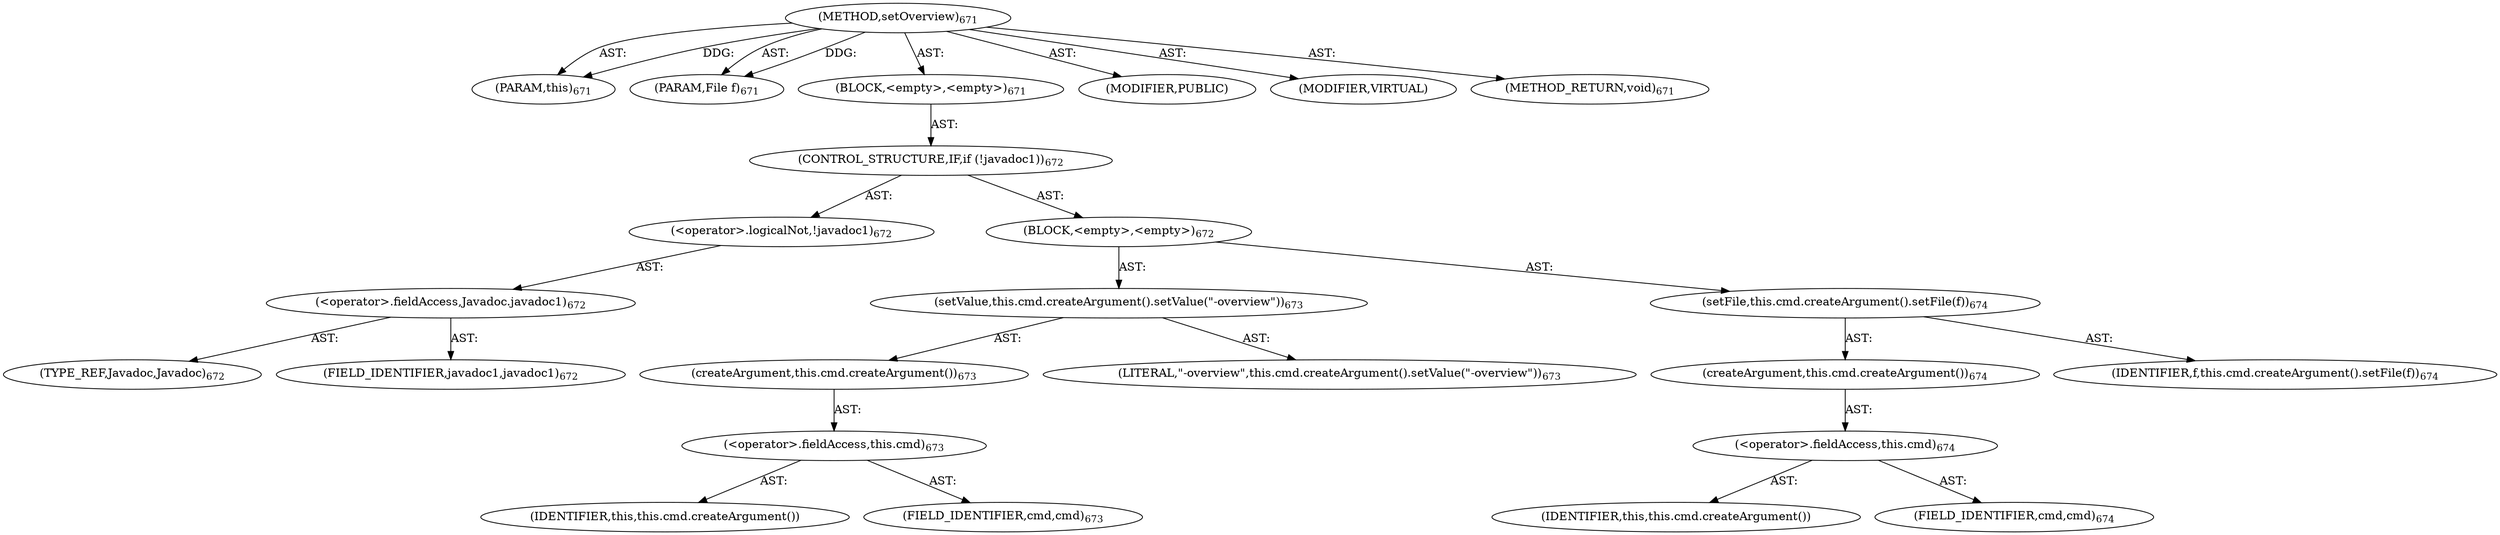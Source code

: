 digraph "setOverview" {  
"111669149742" [label = <(METHOD,setOverview)<SUB>671</SUB>> ]
"115964117126" [label = <(PARAM,this)<SUB>671</SUB>> ]
"115964117127" [label = <(PARAM,File f)<SUB>671</SUB>> ]
"25769803839" [label = <(BLOCK,&lt;empty&gt;,&lt;empty&gt;)<SUB>671</SUB>> ]
"47244640273" [label = <(CONTROL_STRUCTURE,IF,if (!javadoc1))<SUB>672</SUB>> ]
"30064771252" [label = <(&lt;operator&gt;.logicalNot,!javadoc1)<SUB>672</SUB>> ]
"30064771253" [label = <(&lt;operator&gt;.fieldAccess,Javadoc.javadoc1)<SUB>672</SUB>> ]
"180388626436" [label = <(TYPE_REF,Javadoc,Javadoc)<SUB>672</SUB>> ]
"55834574906" [label = <(FIELD_IDENTIFIER,javadoc1,javadoc1)<SUB>672</SUB>> ]
"25769803840" [label = <(BLOCK,&lt;empty&gt;,&lt;empty&gt;)<SUB>672</SUB>> ]
"30064771254" [label = <(setValue,this.cmd.createArgument().setValue(&quot;-overview&quot;))<SUB>673</SUB>> ]
"30064771255" [label = <(createArgument,this.cmd.createArgument())<SUB>673</SUB>> ]
"30064771256" [label = <(&lt;operator&gt;.fieldAccess,this.cmd)<SUB>673</SUB>> ]
"68719476969" [label = <(IDENTIFIER,this,this.cmd.createArgument())> ]
"55834574907" [label = <(FIELD_IDENTIFIER,cmd,cmd)<SUB>673</SUB>> ]
"90194313235" [label = <(LITERAL,&quot;-overview&quot;,this.cmd.createArgument().setValue(&quot;-overview&quot;))<SUB>673</SUB>> ]
"30064771257" [label = <(setFile,this.cmd.createArgument().setFile(f))<SUB>674</SUB>> ]
"30064771258" [label = <(createArgument,this.cmd.createArgument())<SUB>674</SUB>> ]
"30064771259" [label = <(&lt;operator&gt;.fieldAccess,this.cmd)<SUB>674</SUB>> ]
"68719476970" [label = <(IDENTIFIER,this,this.cmd.createArgument())> ]
"55834574908" [label = <(FIELD_IDENTIFIER,cmd,cmd)<SUB>674</SUB>> ]
"68719476971" [label = <(IDENTIFIER,f,this.cmd.createArgument().setFile(f))<SUB>674</SUB>> ]
"133143986317" [label = <(MODIFIER,PUBLIC)> ]
"133143986318" [label = <(MODIFIER,VIRTUAL)> ]
"128849018926" [label = <(METHOD_RETURN,void)<SUB>671</SUB>> ]
  "111669149742" -> "115964117126"  [ label = "AST: "] 
  "111669149742" -> "115964117127"  [ label = "AST: "] 
  "111669149742" -> "25769803839"  [ label = "AST: "] 
  "111669149742" -> "133143986317"  [ label = "AST: "] 
  "111669149742" -> "133143986318"  [ label = "AST: "] 
  "111669149742" -> "128849018926"  [ label = "AST: "] 
  "25769803839" -> "47244640273"  [ label = "AST: "] 
  "47244640273" -> "30064771252"  [ label = "AST: "] 
  "47244640273" -> "25769803840"  [ label = "AST: "] 
  "30064771252" -> "30064771253"  [ label = "AST: "] 
  "30064771253" -> "180388626436"  [ label = "AST: "] 
  "30064771253" -> "55834574906"  [ label = "AST: "] 
  "25769803840" -> "30064771254"  [ label = "AST: "] 
  "25769803840" -> "30064771257"  [ label = "AST: "] 
  "30064771254" -> "30064771255"  [ label = "AST: "] 
  "30064771254" -> "90194313235"  [ label = "AST: "] 
  "30064771255" -> "30064771256"  [ label = "AST: "] 
  "30064771256" -> "68719476969"  [ label = "AST: "] 
  "30064771256" -> "55834574907"  [ label = "AST: "] 
  "30064771257" -> "30064771258"  [ label = "AST: "] 
  "30064771257" -> "68719476971"  [ label = "AST: "] 
  "30064771258" -> "30064771259"  [ label = "AST: "] 
  "30064771259" -> "68719476970"  [ label = "AST: "] 
  "30064771259" -> "55834574908"  [ label = "AST: "] 
  "111669149742" -> "115964117126"  [ label = "DDG: "] 
  "111669149742" -> "115964117127"  [ label = "DDG: "] 
}
